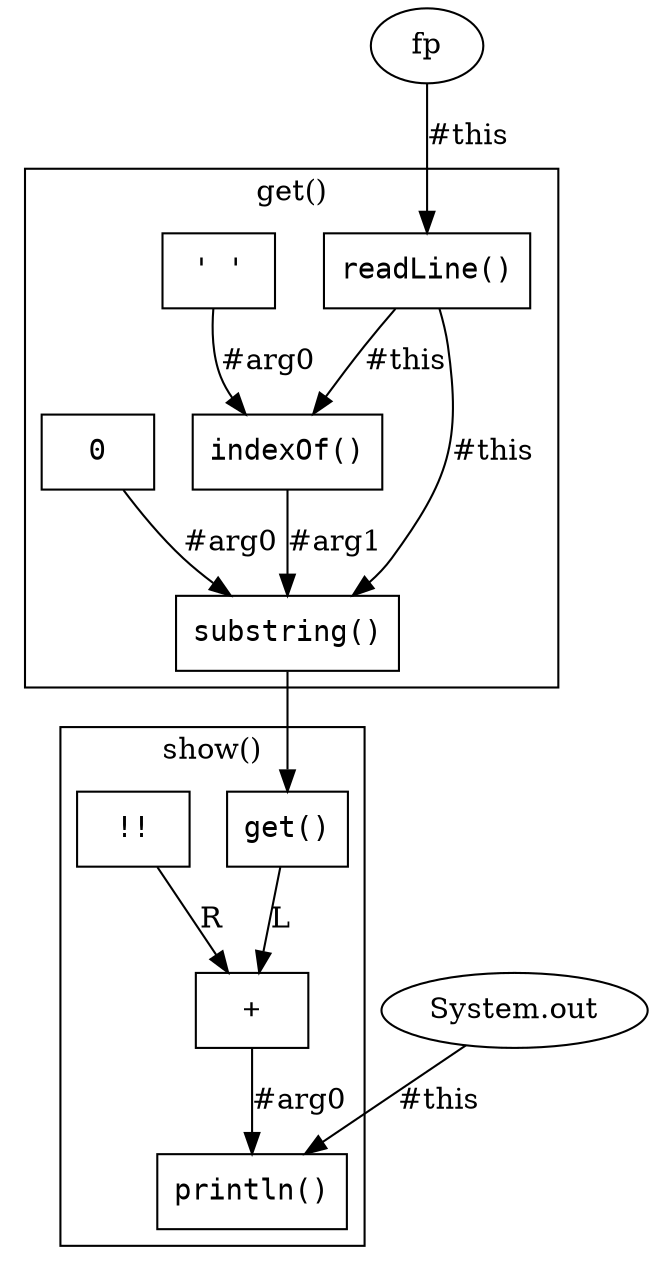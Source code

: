 digraph "A" {
 N1 [label="fp"];
 subgraph "cluster_a" {
  label="get()";
  N2 [shape="box", fontname="courier", label="readLine()"];
  N3 [shape="box", fontname="courier", label="' '"];
  N4 [shape="box", fontname="courier", label="indexOf()"];
  N5 [shape="box", fontname="courier", label="0"];
  N6 [shape="box", fontname="courier", label="substring()"];
 }
 N1 -> N2 [label="#this"];
 N2 -> N4 [label="#this"];
 N3 -> N4 [label="#arg0"];
 N2 -> N6 [label="#this"];
 N5 -> N6 [label="#arg0"];
 N4 -> N6 [label="#arg1"];
 N6 -> N9 [];
 N8 [label="System.out"];
 subgraph "cluster_b" {
  label="show()";
  N9 [shape="box", fontname="courier", label="get()"];
  N10 [shape="box", fontname="courier", label="!!"];
  N11 [shape="box", fontname="courier", label="+"];
  N12 [shape="box", fontname="courier", label="println()"];
 }
 N9 -> N11 [label="L"];
 N10 -> N11 [label="R"];
 N11 -> N12 [label="#arg0"];
 N8 -> N12 [label="#this"];
}
